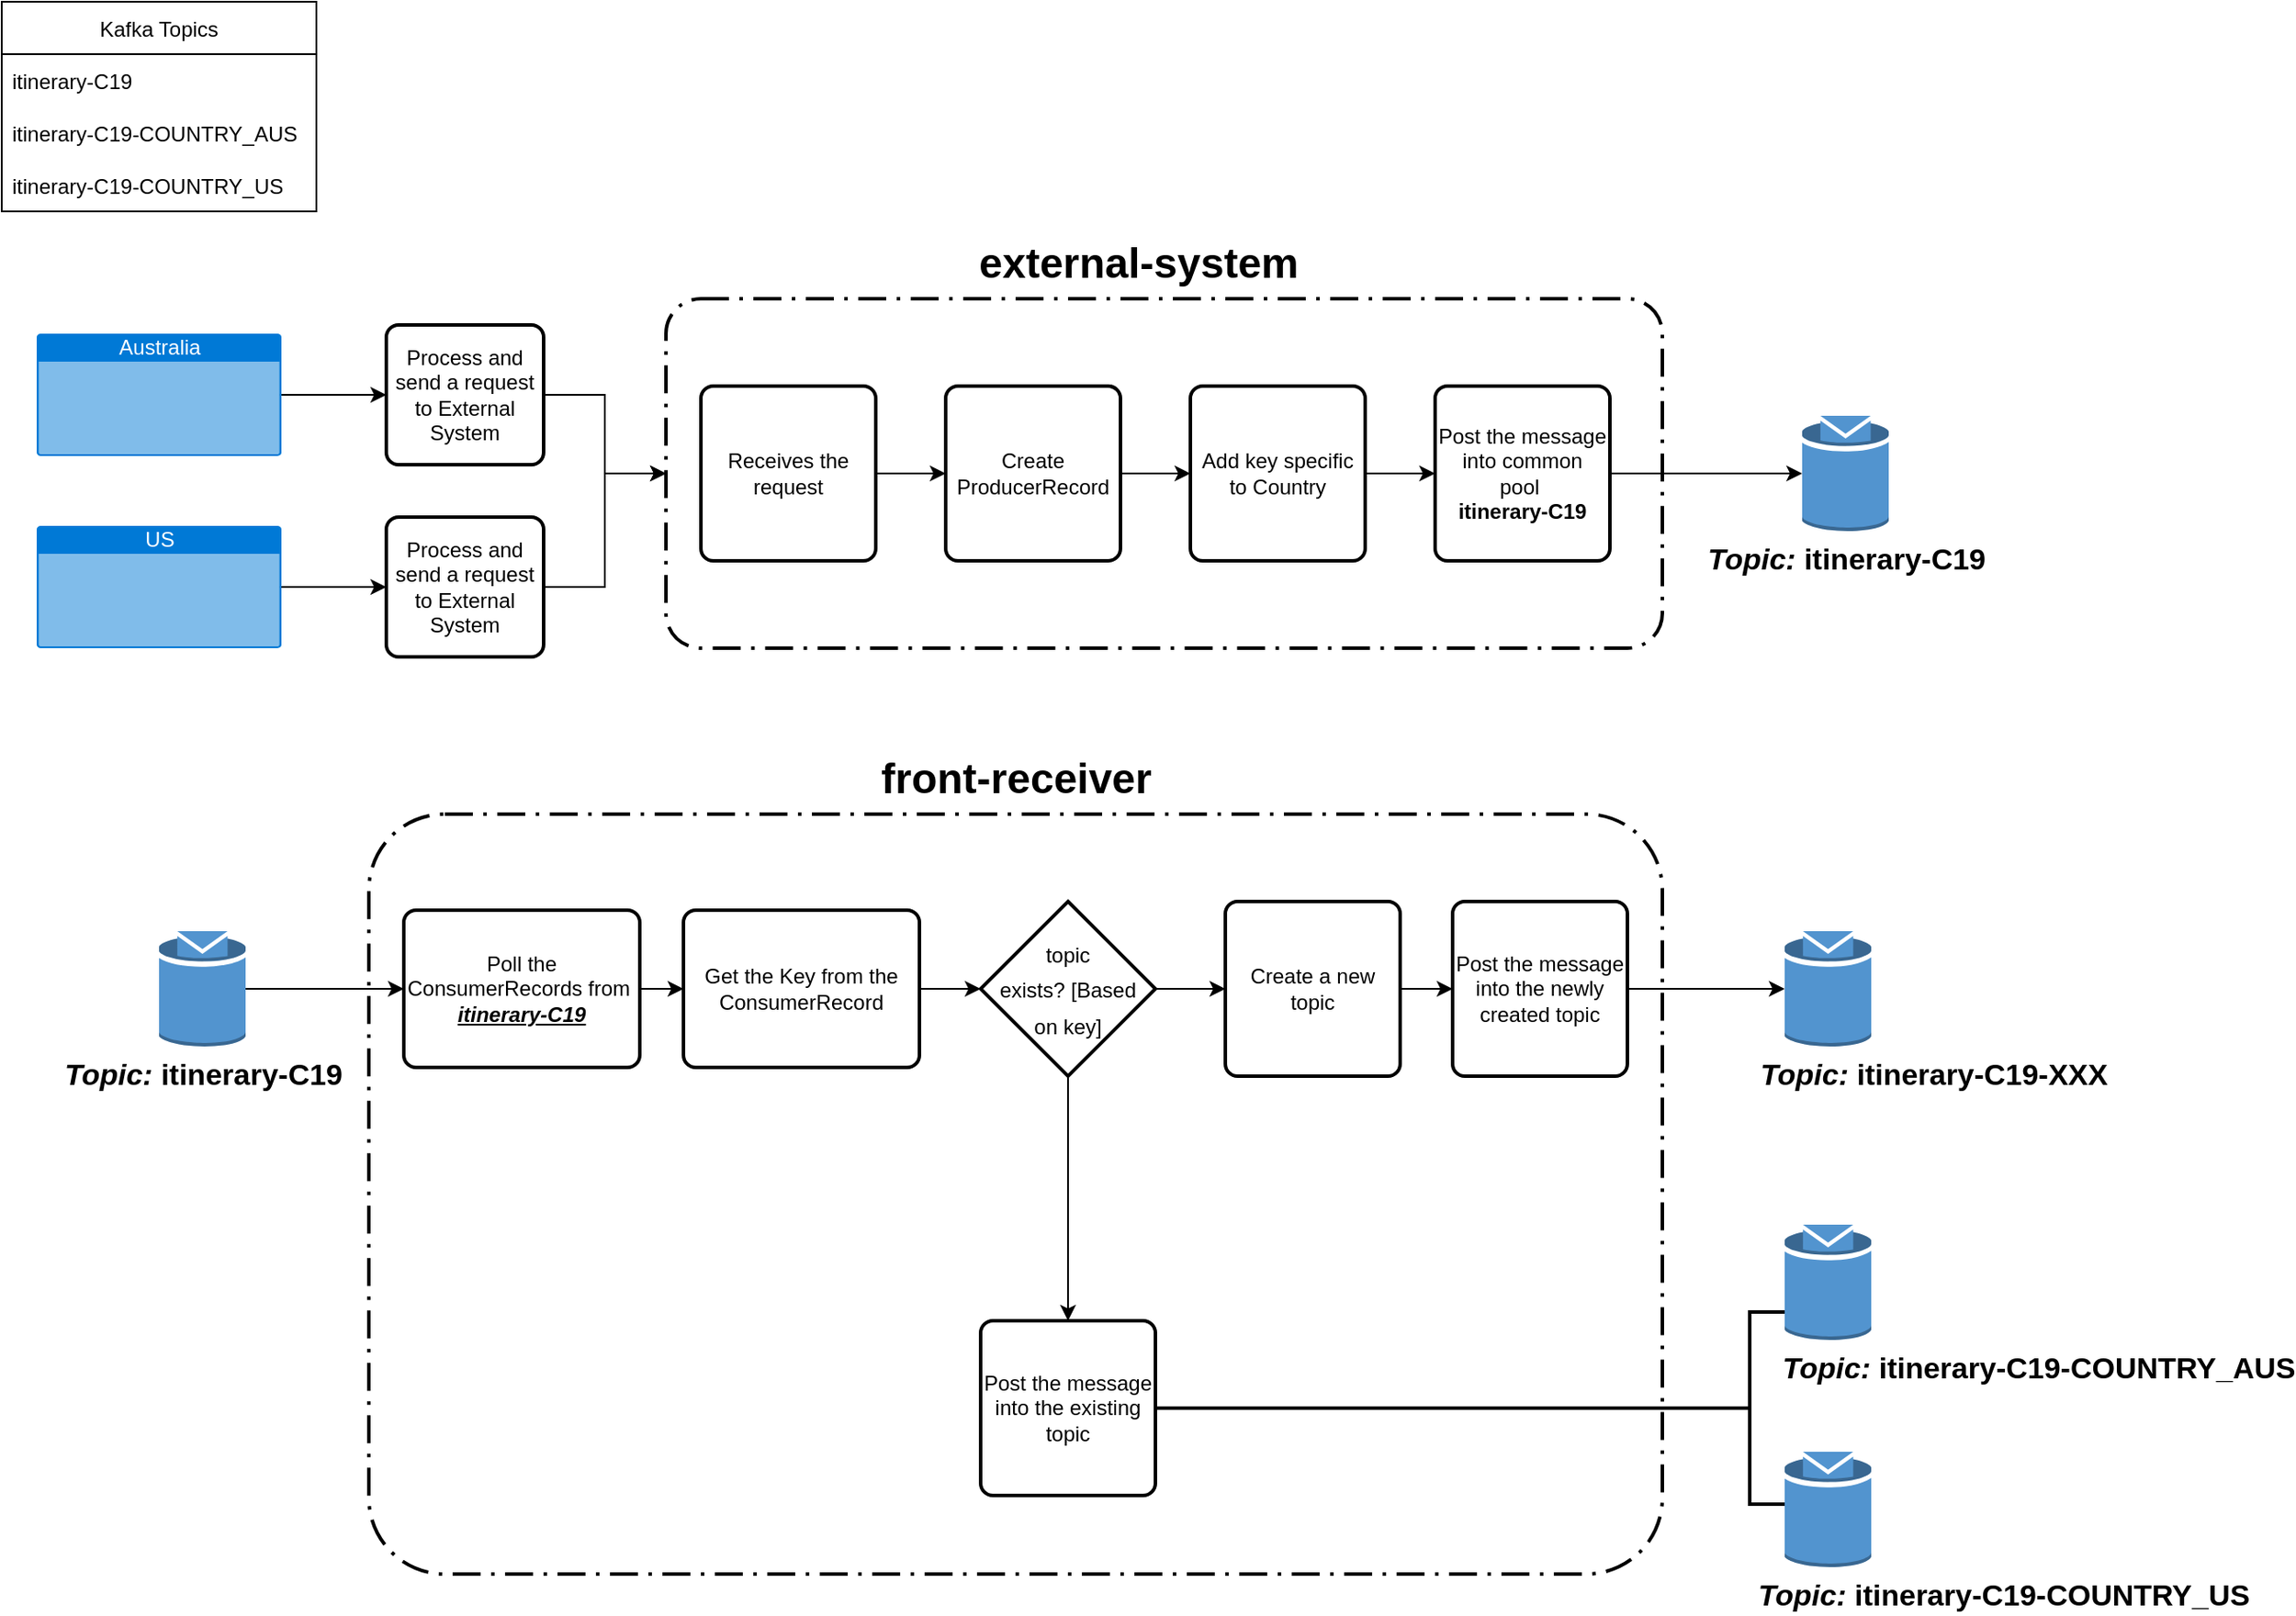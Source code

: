 <mxfile version="16.2.4" type="github">
  <diagram id="c7OQ0OfnqlWH6MQjR4xk" name="Page-1">
    <mxGraphModel dx="868" dy="393" grid="1" gridSize="10" guides="1" tooltips="1" connect="1" arrows="1" fold="1" page="1" pageScale="1" pageWidth="850" pageHeight="1100" math="0" shadow="0">
      <root>
        <mxCell id="0" />
        <mxCell id="1" parent="0" />
        <mxCell id="E4PPQkLsFGlMCWQORoEX-47" value="" style="points=[[0.25,0,0],[0.5,0,0],[0.75,0,0],[1,0.25,0],[1,0.5,0],[1,0.75,0],[0.75,1,0],[0.5,1,0],[0.25,1,0],[0,0.75,0],[0,0.5,0],[0,0.25,0]];rounded=1;arcSize=10;dashed=1;strokeColor=#000000;fillColor=none;gradientColor=none;dashPattern=8 3 1 3;strokeWidth=2;fontSize=12;" parent="1" vertex="1">
          <mxGeometry x="280" y="495" width="740" height="435" as="geometry" />
        </mxCell>
        <mxCell id="E4PPQkLsFGlMCWQORoEX-14" value="" style="points=[[0.25,0,0],[0.5,0,0],[0.75,0,0],[1,0.25,0],[1,0.5,0],[1,0.75,0],[0.75,1,0],[0.5,1,0],[0.25,1,0],[0,0.75,0],[0,0.5,0],[0,0.25,0]];rounded=1;arcSize=10;dashed=1;strokeColor=#000000;fillColor=none;gradientColor=none;dashPattern=8 3 1 3;strokeWidth=2;" parent="1" vertex="1">
          <mxGeometry x="450" y="200" width="570" height="200" as="geometry" />
        </mxCell>
        <mxCell id="E4PPQkLsFGlMCWQORoEX-1" value="Kafka Topics" style="swimlane;fontStyle=0;childLayout=stackLayout;horizontal=1;startSize=30;horizontalStack=0;resizeParent=1;resizeParentMax=0;resizeLast=0;collapsible=1;marginBottom=0;" parent="1" vertex="1">
          <mxGeometry x="70" y="30" width="180" height="120" as="geometry" />
        </mxCell>
        <mxCell id="E4PPQkLsFGlMCWQORoEX-2" value="itinerary-C19" style="text;strokeColor=none;fillColor=none;align=left;verticalAlign=middle;spacingLeft=4;spacingRight=4;overflow=hidden;points=[[0,0.5],[1,0.5]];portConstraint=eastwest;rotatable=0;" parent="E4PPQkLsFGlMCWQORoEX-1" vertex="1">
          <mxGeometry y="30" width="180" height="30" as="geometry" />
        </mxCell>
        <mxCell id="E4PPQkLsFGlMCWQORoEX-3" value="itinerary-C19-COUNTRY_AUS" style="text;strokeColor=none;fillColor=none;align=left;verticalAlign=middle;spacingLeft=4;spacingRight=4;overflow=hidden;points=[[0,0.5],[1,0.5]];portConstraint=eastwest;rotatable=0;" parent="E4PPQkLsFGlMCWQORoEX-1" vertex="1">
          <mxGeometry y="60" width="180" height="30" as="geometry" />
        </mxCell>
        <mxCell id="E4PPQkLsFGlMCWQORoEX-4" value="itinerary-C19-COUNTRY_US" style="text;strokeColor=none;fillColor=none;align=left;verticalAlign=middle;spacingLeft=4;spacingRight=4;overflow=hidden;points=[[0,0.5],[1,0.5]];portConstraint=eastwest;rotatable=0;" parent="E4PPQkLsFGlMCWQORoEX-1" vertex="1">
          <mxGeometry y="90" width="180" height="30" as="geometry" />
        </mxCell>
        <mxCell id="E4PPQkLsFGlMCWQORoEX-16" style="edgeStyle=orthogonalEdgeStyle;rounded=0;orthogonalLoop=1;jettySize=auto;html=1;exitX=1;exitY=0.5;exitDx=0;exitDy=0;exitPerimeter=0;entryX=0;entryY=0.5;entryDx=0;entryDy=0;" parent="1" source="E4PPQkLsFGlMCWQORoEX-5" target="E4PPQkLsFGlMCWQORoEX-8" edge="1">
          <mxGeometry relative="1" as="geometry" />
        </mxCell>
        <mxCell id="E4PPQkLsFGlMCWQORoEX-5" value="Australia" style="html=1;strokeColor=none;fillColor=#0079D6;labelPosition=center;verticalLabelPosition=middle;verticalAlign=top;align=center;fontSize=12;outlineConnect=0;spacingTop=-6;fontColor=#FFFFFF;sketch=0;shape=mxgraph.sitemap.page;" parent="1" vertex="1">
          <mxGeometry x="90" y="220" width="140" height="70" as="geometry" />
        </mxCell>
        <mxCell id="E4PPQkLsFGlMCWQORoEX-15" style="edgeStyle=orthogonalEdgeStyle;rounded=0;orthogonalLoop=1;jettySize=auto;html=1;exitX=1;exitY=0.5;exitDx=0;exitDy=0;exitPerimeter=0;entryX=0;entryY=0.5;entryDx=0;entryDy=0;" parent="1" source="E4PPQkLsFGlMCWQORoEX-6" target="E4PPQkLsFGlMCWQORoEX-9" edge="1">
          <mxGeometry relative="1" as="geometry" />
        </mxCell>
        <mxCell id="E4PPQkLsFGlMCWQORoEX-6" value="US" style="html=1;strokeColor=none;fillColor=#0079D6;labelPosition=center;verticalLabelPosition=middle;verticalAlign=top;align=center;fontSize=12;outlineConnect=0;spacingTop=-6;fontColor=#FFFFFF;sketch=0;shape=mxgraph.sitemap.page;" parent="1" vertex="1">
          <mxGeometry x="90" y="330" width="140" height="70" as="geometry" />
        </mxCell>
        <mxCell id="E4PPQkLsFGlMCWQORoEX-17" style="edgeStyle=orthogonalEdgeStyle;rounded=0;orthogonalLoop=1;jettySize=auto;html=1;exitX=1;exitY=0.5;exitDx=0;exitDy=0;entryX=0;entryY=0.5;entryDx=0;entryDy=0;entryPerimeter=0;" parent="1" source="E4PPQkLsFGlMCWQORoEX-8" target="E4PPQkLsFGlMCWQORoEX-14" edge="1">
          <mxGeometry relative="1" as="geometry" />
        </mxCell>
        <mxCell id="E4PPQkLsFGlMCWQORoEX-8" value="Process and send a request to External System" style="rounded=1;whiteSpace=wrap;html=1;absoluteArcSize=1;arcSize=14;strokeWidth=2;" parent="1" vertex="1">
          <mxGeometry x="290" y="215" width="90" height="80" as="geometry" />
        </mxCell>
        <mxCell id="E4PPQkLsFGlMCWQORoEX-19" style="edgeStyle=orthogonalEdgeStyle;rounded=0;orthogonalLoop=1;jettySize=auto;html=1;exitX=1;exitY=0.5;exitDx=0;exitDy=0;entryX=0;entryY=0.5;entryDx=0;entryDy=0;entryPerimeter=0;" parent="1" source="E4PPQkLsFGlMCWQORoEX-9" target="E4PPQkLsFGlMCWQORoEX-14" edge="1">
          <mxGeometry relative="1" as="geometry" />
        </mxCell>
        <mxCell id="E4PPQkLsFGlMCWQORoEX-9" value="Process and send a request to External System" style="rounded=1;whiteSpace=wrap;html=1;absoluteArcSize=1;arcSize=14;strokeWidth=2;" parent="1" vertex="1">
          <mxGeometry x="290" y="325" width="90" height="80" as="geometry" />
        </mxCell>
        <mxCell id="E4PPQkLsFGlMCWQORoEX-23" style="edgeStyle=orthogonalEdgeStyle;rounded=0;orthogonalLoop=1;jettySize=auto;html=1;exitX=1;exitY=0.5;exitDx=0;exitDy=0;entryX=0;entryY=0.5;entryDx=0;entryDy=0;" parent="1" source="E4PPQkLsFGlMCWQORoEX-10" target="E4PPQkLsFGlMCWQORoEX-11" edge="1">
          <mxGeometry relative="1" as="geometry" />
        </mxCell>
        <mxCell id="E4PPQkLsFGlMCWQORoEX-10" value="Receives the request" style="rounded=1;whiteSpace=wrap;html=1;absoluteArcSize=1;arcSize=14;strokeWidth=2;" parent="1" vertex="1">
          <mxGeometry x="470" y="250" width="100" height="100" as="geometry" />
        </mxCell>
        <mxCell id="E4PPQkLsFGlMCWQORoEX-24" style="edgeStyle=orthogonalEdgeStyle;rounded=0;orthogonalLoop=1;jettySize=auto;html=1;exitX=1;exitY=0.5;exitDx=0;exitDy=0;entryX=0;entryY=0.5;entryDx=0;entryDy=0;" parent="1" source="E4PPQkLsFGlMCWQORoEX-11" target="E4PPQkLsFGlMCWQORoEX-12" edge="1">
          <mxGeometry relative="1" as="geometry" />
        </mxCell>
        <mxCell id="E4PPQkLsFGlMCWQORoEX-11" value="Create ProducerRecord" style="rounded=1;whiteSpace=wrap;html=1;absoluteArcSize=1;arcSize=14;strokeWidth=2;" parent="1" vertex="1">
          <mxGeometry x="610" y="250" width="100" height="100" as="geometry" />
        </mxCell>
        <mxCell id="E4PPQkLsFGlMCWQORoEX-25" style="edgeStyle=orthogonalEdgeStyle;rounded=0;orthogonalLoop=1;jettySize=auto;html=1;exitX=1;exitY=0.5;exitDx=0;exitDy=0;entryX=0;entryY=0.5;entryDx=0;entryDy=0;" parent="1" source="E4PPQkLsFGlMCWQORoEX-12" target="E4PPQkLsFGlMCWQORoEX-13" edge="1">
          <mxGeometry relative="1" as="geometry" />
        </mxCell>
        <mxCell id="E4PPQkLsFGlMCWQORoEX-12" value="Add key specific to Country" style="rounded=1;whiteSpace=wrap;html=1;absoluteArcSize=1;arcSize=14;strokeWidth=2;" parent="1" vertex="1">
          <mxGeometry x="750" y="250" width="100" height="100" as="geometry" />
        </mxCell>
        <mxCell id="E4PPQkLsFGlMCWQORoEX-21" style="edgeStyle=orthogonalEdgeStyle;rounded=0;orthogonalLoop=1;jettySize=auto;html=1;exitX=1;exitY=0.5;exitDx=0;exitDy=0;" parent="1" source="E4PPQkLsFGlMCWQORoEX-13" target="E4PPQkLsFGlMCWQORoEX-20" edge="1">
          <mxGeometry relative="1" as="geometry" />
        </mxCell>
        <mxCell id="E4PPQkLsFGlMCWQORoEX-13" value="Post the message into common pool&amp;nbsp;&lt;br&gt;&lt;b&gt;itinerary-C19&lt;/b&gt;" style="rounded=1;whiteSpace=wrap;html=1;absoluteArcSize=1;arcSize=14;strokeWidth=2;" parent="1" vertex="1">
          <mxGeometry x="890" y="250" width="100" height="100" as="geometry" />
        </mxCell>
        <mxCell id="E4PPQkLsFGlMCWQORoEX-20" value="&lt;b&gt;&lt;font style=&quot;font-size: 17px&quot;&gt;&lt;i&gt;Topic:&amp;nbsp;&lt;/i&gt;itinerary-C19&lt;/font&gt;&lt;/b&gt;" style="outlineConnect=0;dashed=0;verticalLabelPosition=bottom;verticalAlign=top;align=center;html=1;shape=mxgraph.aws3.topic;fillColor=#5294CF;gradientColor=none;" parent="1" vertex="1">
          <mxGeometry x="1100" y="267" width="49.5" height="66" as="geometry" />
        </mxCell>
        <mxCell id="E4PPQkLsFGlMCWQORoEX-22" value="external-system" style="text;strokeColor=none;fillColor=none;html=1;fontSize=24;fontStyle=1;verticalAlign=middle;align=center;" parent="1" vertex="1">
          <mxGeometry x="670" y="160" width="100" height="40" as="geometry" />
        </mxCell>
        <mxCell id="E4PPQkLsFGlMCWQORoEX-42" style="edgeStyle=orthogonalEdgeStyle;rounded=0;orthogonalLoop=1;jettySize=auto;html=1;exitX=1;exitY=0.5;exitDx=0;exitDy=0;exitPerimeter=0;entryX=0;entryY=0.5;entryDx=0;entryDy=0;fontSize=12;" parent="1" source="E4PPQkLsFGlMCWQORoEX-26" target="E4PPQkLsFGlMCWQORoEX-28" edge="1">
          <mxGeometry relative="1" as="geometry" />
        </mxCell>
        <mxCell id="E4PPQkLsFGlMCWQORoEX-26" value="&lt;b&gt;&lt;font style=&quot;font-size: 17px&quot;&gt;&lt;i&gt;Topic: &lt;/i&gt;itinerary-C19&lt;/font&gt;&lt;/b&gt;" style="outlineConnect=0;dashed=0;verticalLabelPosition=bottom;verticalAlign=top;align=center;html=1;shape=mxgraph.aws3.topic;fillColor=#5294CF;gradientColor=none;" parent="1" vertex="1">
          <mxGeometry x="160" y="562" width="49.5" height="66" as="geometry" />
        </mxCell>
        <mxCell id="E4PPQkLsFGlMCWQORoEX-39" style="edgeStyle=orthogonalEdgeStyle;rounded=0;orthogonalLoop=1;jettySize=auto;html=1;exitX=1;exitY=0.5;exitDx=0;exitDy=0;entryX=0;entryY=0.5;entryDx=0;entryDy=0;fontSize=12;" parent="1" source="E4PPQkLsFGlMCWQORoEX-28" target="E4PPQkLsFGlMCWQORoEX-30" edge="1">
          <mxGeometry relative="1" as="geometry" />
        </mxCell>
        <mxCell id="E4PPQkLsFGlMCWQORoEX-28" value="Poll the ConsumerRecords from&amp;nbsp;&lt;br&gt;&lt;b&gt;&lt;u&gt;&lt;i&gt;itinerary-C19&lt;/i&gt;&lt;/u&gt;&lt;/b&gt;&lt;span style=&quot;color: rgba(0 , 0 , 0 , 0) ; font-family: monospace ; font-size: 0px&quot;&gt;%3CmxGraphModel%3E%3Croot%3E%3CmxCell%20id%3D%220%22%2F%3E%3CmxCell%20id%3D%221%22%20parent%3D%220%22%2F%3E%3CmxCell%20id%3D%222%22%20value%3D%22Process%20and%20send%20a%20request%20to%20External%20System%22%20style%3D%22rounded%3D1%3BwhiteSpace%3Dwrap%3Bhtml%3D1%3BabsoluteArcSize%3D1%3BarcSize%3D14%3BstrokeWidth%3D2%3B%22%20vertex%3D%221%22%20parent%3D%221%22%3E%3CmxGeometry%20x%3D%22290%22%20y%3D%22325%22%20width%3D%2290%22%20height%3D%2280%22%20as%3D%22geometry%22%2F%3E%3C%2FmxCell%3E%3C%2Froot%3E%3C%2FmxGraphModel%3E&lt;/span&gt;" style="rounded=1;whiteSpace=wrap;html=1;absoluteArcSize=1;arcSize=14;strokeWidth=2;" parent="1" vertex="1">
          <mxGeometry x="300" y="550" width="135" height="90" as="geometry" />
        </mxCell>
        <mxCell id="E4PPQkLsFGlMCWQORoEX-40" style="edgeStyle=orthogonalEdgeStyle;rounded=0;orthogonalLoop=1;jettySize=auto;html=1;exitX=1;exitY=0.5;exitDx=0;exitDy=0;entryX=0;entryY=0.5;entryDx=0;entryDy=0;entryPerimeter=0;fontSize=12;" parent="1" source="E4PPQkLsFGlMCWQORoEX-30" target="E4PPQkLsFGlMCWQORoEX-32" edge="1">
          <mxGeometry relative="1" as="geometry" />
        </mxCell>
        <mxCell id="E4PPQkLsFGlMCWQORoEX-30" value="Get the Key from the ConsumerRecord" style="rounded=1;whiteSpace=wrap;html=1;absoluteArcSize=1;arcSize=14;strokeWidth=2;" parent="1" vertex="1">
          <mxGeometry x="460" y="550" width="135" height="90" as="geometry" />
        </mxCell>
        <mxCell id="E4PPQkLsFGlMCWQORoEX-36" style="edgeStyle=orthogonalEdgeStyle;rounded=0;orthogonalLoop=1;jettySize=auto;html=1;exitX=0.5;exitY=1;exitDx=0;exitDy=0;exitPerimeter=0;entryX=0.5;entryY=0;entryDx=0;entryDy=0;fontSize=12;" parent="1" source="E4PPQkLsFGlMCWQORoEX-32" target="E4PPQkLsFGlMCWQORoEX-35" edge="1">
          <mxGeometry relative="1" as="geometry" />
        </mxCell>
        <mxCell id="E4PPQkLsFGlMCWQORoEX-37" style="edgeStyle=orthogonalEdgeStyle;rounded=0;orthogonalLoop=1;jettySize=auto;html=1;exitX=1;exitY=0.5;exitDx=0;exitDy=0;exitPerimeter=0;entryX=0;entryY=0.5;entryDx=0;entryDy=0;fontSize=12;" parent="1" source="E4PPQkLsFGlMCWQORoEX-32" target="E4PPQkLsFGlMCWQORoEX-33" edge="1">
          <mxGeometry relative="1" as="geometry" />
        </mxCell>
        <mxCell id="E4PPQkLsFGlMCWQORoEX-32" value="&lt;font style=&quot;font-size: 12px&quot;&gt;topic &lt;br&gt;exists? [Based &lt;br&gt;on key]&lt;/font&gt;" style="strokeWidth=2;html=1;shape=mxgraph.flowchart.decision;whiteSpace=wrap;fontSize=17;" parent="1" vertex="1">
          <mxGeometry x="630" y="545" width="100" height="100" as="geometry" />
        </mxCell>
        <mxCell id="E4PPQkLsFGlMCWQORoEX-38" style="edgeStyle=orthogonalEdgeStyle;rounded=0;orthogonalLoop=1;jettySize=auto;html=1;exitX=1;exitY=0.5;exitDx=0;exitDy=0;entryX=0;entryY=0.5;entryDx=0;entryDy=0;fontSize=12;" parent="1" source="E4PPQkLsFGlMCWQORoEX-33" target="E4PPQkLsFGlMCWQORoEX-34" edge="1">
          <mxGeometry relative="1" as="geometry" />
        </mxCell>
        <mxCell id="E4PPQkLsFGlMCWQORoEX-33" value="Create a new topic" style="rounded=1;whiteSpace=wrap;html=1;absoluteArcSize=1;arcSize=14;strokeWidth=2;fontSize=12;" parent="1" vertex="1">
          <mxGeometry x="770" y="545" width="100" height="100" as="geometry" />
        </mxCell>
        <mxCell id="E4PPQkLsFGlMCWQORoEX-49" style="edgeStyle=orthogonalEdgeStyle;rounded=0;orthogonalLoop=1;jettySize=auto;html=1;exitX=1;exitY=0.5;exitDx=0;exitDy=0;entryX=0;entryY=0.5;entryDx=0;entryDy=0;entryPerimeter=0;fontSize=12;" parent="1" source="E4PPQkLsFGlMCWQORoEX-34" target="E4PPQkLsFGlMCWQORoEX-48" edge="1">
          <mxGeometry relative="1" as="geometry" />
        </mxCell>
        <mxCell id="E4PPQkLsFGlMCWQORoEX-34" value="Post the message into the newly created topic" style="rounded=1;whiteSpace=wrap;html=1;absoluteArcSize=1;arcSize=14;strokeWidth=2;" parent="1" vertex="1">
          <mxGeometry x="900" y="545" width="100" height="100" as="geometry" />
        </mxCell>
        <mxCell id="E4PPQkLsFGlMCWQORoEX-35" value="Post the message into the existing topic" style="rounded=1;whiteSpace=wrap;html=1;absoluteArcSize=1;arcSize=14;strokeWidth=2;" parent="1" vertex="1">
          <mxGeometry x="630" y="785" width="100" height="100" as="geometry" />
        </mxCell>
        <mxCell id="E4PPQkLsFGlMCWQORoEX-43" value="&lt;blockquote style=&quot;margin: 0 0 0 40px ; border: none ; padding: 0px&quot;&gt;&lt;blockquote style=&quot;margin: 0 0 0 40px ; border: none ; padding: 0px&quot;&gt;&lt;blockquote style=&quot;margin: 0 0 0 40px ; border: none ; padding: 0px&quot;&gt;&lt;blockquote style=&quot;margin: 0 0 0 40px ; border: none ; padding: 0px&quot;&gt;&lt;blockquote style=&quot;margin: 0 0 0 40px ; border: none ; padding: 0px&quot;&gt;&lt;blockquote style=&quot;margin: 0 0 0 40px ; border: none ; padding: 0px&quot;&gt;&lt;div style=&quot;text-align: right&quot;&gt;&lt;b&gt;&lt;font style=&quot;font-size: 17px&quot;&gt;&lt;i&gt;Topic:&amp;nbsp;&lt;/i&gt;&lt;/font&gt;&lt;/b&gt;&lt;span style=&quot;font-size: 17px&quot;&gt;&lt;b&gt;itinerary-C19-COUNTRY_AUS&lt;/b&gt;&lt;/span&gt;&lt;/div&gt;&lt;/blockquote&gt;&lt;/blockquote&gt;&lt;/blockquote&gt;&lt;/blockquote&gt;&lt;/blockquote&gt;&lt;/blockquote&gt;" style="outlineConnect=0;dashed=0;verticalLabelPosition=bottom;verticalAlign=top;align=center;html=1;shape=mxgraph.aws3.topic;fillColor=#5294CF;gradientColor=none;" parent="1" vertex="1">
          <mxGeometry x="1090" y="730" width="49.5" height="66" as="geometry" />
        </mxCell>
        <mxCell id="E4PPQkLsFGlMCWQORoEX-44" value="&lt;blockquote style=&quot;margin: 0 0 0 40px ; border: none ; padding: 0px&quot;&gt;&lt;blockquote style=&quot;margin: 0 0 0 40px ; border: none ; padding: 0px&quot;&gt;&lt;blockquote style=&quot;margin: 0 0 0 40px ; border: none ; padding: 0px&quot;&gt;&lt;blockquote style=&quot;margin: 0 0 0 40px ; border: none ; padding: 0px&quot;&gt;&lt;blockquote style=&quot;margin: 0 0 0 40px ; border: none ; padding: 0px&quot;&gt;&lt;b&gt;&lt;font style=&quot;font-size: 17px&quot;&gt;&lt;i&gt;Topic:&amp;nbsp;&lt;/i&gt;&lt;/font&gt;&lt;/b&gt;&lt;span style=&quot;font-size: 17px&quot;&gt;&lt;b&gt;itinerary-C19-COUNTRY_US&lt;/b&gt;&lt;/span&gt;&lt;/blockquote&gt;&lt;/blockquote&gt;&lt;/blockquote&gt;&lt;/blockquote&gt;&lt;/blockquote&gt;" style="outlineConnect=0;dashed=0;verticalLabelPosition=bottom;verticalAlign=top;align=center;html=1;shape=mxgraph.aws3.topic;fillColor=#5294CF;gradientColor=none;" parent="1" vertex="1">
          <mxGeometry x="1090" y="860" width="49.5" height="66" as="geometry" />
        </mxCell>
        <mxCell id="E4PPQkLsFGlMCWQORoEX-45" value="" style="strokeWidth=2;html=1;shape=mxgraph.flowchart.annotation_2;align=left;labelPosition=right;pointerEvents=1;fontSize=12;" parent="1" vertex="1">
          <mxGeometry x="1050" y="780" width="40" height="110" as="geometry" />
        </mxCell>
        <mxCell id="E4PPQkLsFGlMCWQORoEX-48" value="&lt;blockquote style=&quot;margin: 0 0 0 40px ; border: none ; padding: 0px&quot;&gt;&lt;blockquote style=&quot;margin: 0 0 0 40px ; border: none ; padding: 0px&quot;&gt;&lt;blockquote style=&quot;margin: 0 0 0 40px ; border: none ; padding: 0px&quot;&gt;&lt;div style=&quot;text-align: right&quot;&gt;&lt;b&gt;&lt;font style=&quot;font-size: 17px&quot;&gt;&lt;i&gt;Topic:&amp;nbsp;&lt;/i&gt;&lt;/font&gt;&lt;/b&gt;&lt;span style=&quot;font-size: 17px&quot;&gt;&lt;b&gt;itinerary-C19-XXX&lt;/b&gt;&lt;/span&gt;&lt;/div&gt;&lt;/blockquote&gt;&lt;/blockquote&gt;&lt;/blockquote&gt;" style="outlineConnect=0;dashed=0;verticalLabelPosition=bottom;verticalAlign=top;align=center;html=1;shape=mxgraph.aws3.topic;fillColor=#5294CF;gradientColor=none;" parent="1" vertex="1">
          <mxGeometry x="1090" y="562" width="49.5" height="66" as="geometry" />
        </mxCell>
        <mxCell id="E4PPQkLsFGlMCWQORoEX-51" value="" style="line;strokeWidth=2;html=1;fontSize=12;" parent="1" vertex="1">
          <mxGeometry x="730" y="830" width="320" height="10" as="geometry" />
        </mxCell>
        <mxCell id="E4PPQkLsFGlMCWQORoEX-52" value="front-receiver" style="text;strokeColor=none;fillColor=none;html=1;fontSize=24;fontStyle=1;verticalAlign=middle;align=center;" parent="1" vertex="1">
          <mxGeometry x="600" y="455" width="100" height="40" as="geometry" />
        </mxCell>
      </root>
    </mxGraphModel>
  </diagram>
</mxfile>
